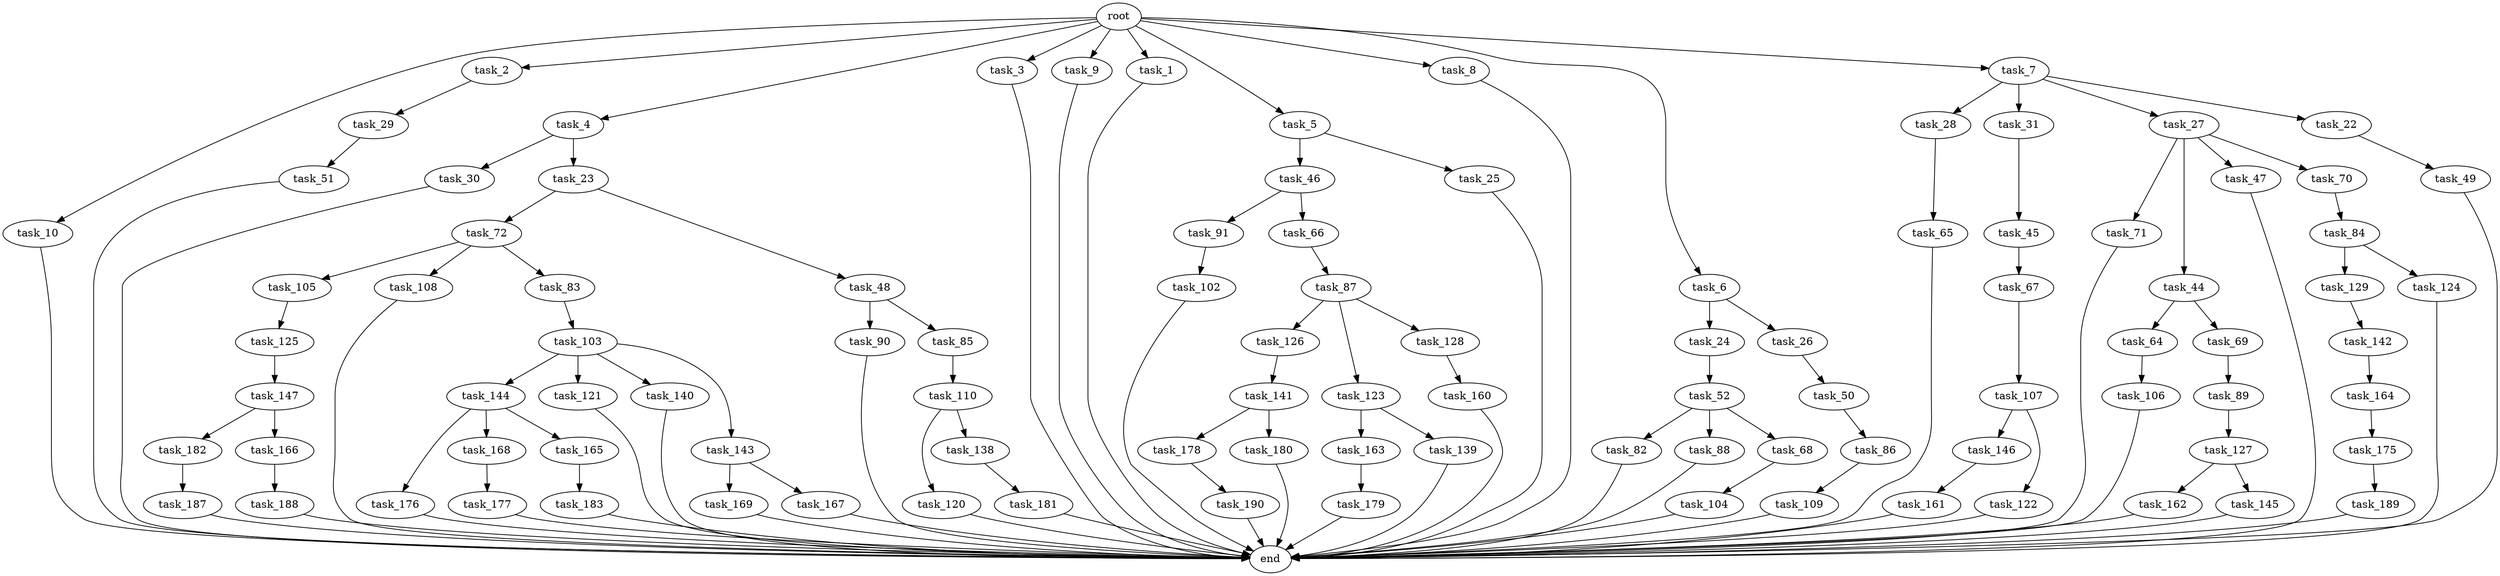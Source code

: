 digraph G {
  task_102 [size="68719476.736000"];
  task_65 [size="68719476.736000"];
  task_176 [size="841813590.016000"];
  task_162 [size="68719476.736000"];
  task_105 [size="1391569403.904000"];
  task_72 [size="841813590.016000"];
  task_182 [size="154618822.656000"];
  task_166 [size="154618822.656000"];
  task_45 [size="154618822.656000"];
  task_163 [size="1099511627.776000"];
  task_144 [size="154618822.656000"];
  task_46 [size="1099511627.776000"];
  task_179 [size="274877906.944000"];
  task_164 [size="1391569403.904000"];
  task_82 [size="68719476.736000"];
  task_10 [size="2.048000"];
  task_139 [size="1099511627.776000"];
  task_28 [size="154618822.656000"];
  task_50 [size="1099511627.776000"];
  task_71 [size="618475290.624000"];
  task_120 [size="154618822.656000"];
  task_31 [size="154618822.656000"];
  task_49 [size="618475290.624000"];
  task_146 [size="429496729.600000"];
  task_90 [size="618475290.624000"];
  task_106 [size="154618822.656000"];
  task_121 [size="154618822.656000"];
  task_140 [size="154618822.656000"];
  task_147 [size="1391569403.904000"];
  task_190 [size="618475290.624000"];
  task_122 [size="429496729.600000"];
  task_126 [size="1717986918.400000"];
  task_52 [size="68719476.736000"];
  task_2 [size="2.048000"];
  task_108 [size="1391569403.904000"];
  task_110 [size="68719476.736000"];
  task_109 [size="274877906.944000"];
  task_30 [size="618475290.624000"];
  task_177 [size="429496729.600000"];
  task_169 [size="1099511627.776000"];
  task_160 [size="68719476.736000"];
  task_104 [size="1717986918.400000"];
  task_4 [size="2.048000"];
  task_48 [size="841813590.016000"];
  task_27 [size="154618822.656000"];
  task_64 [size="274877906.944000"];
  task_44 [size="618475290.624000"];
  task_85 [size="618475290.624000"];
  task_23 [size="618475290.624000"];
  task_188 [size="429496729.600000"];
  task_103 [size="1391569403.904000"];
  task_181 [size="1717986918.400000"];
  task_91 [size="274877906.944000"];
  task_89 [size="68719476.736000"];
  task_24 [size="841813590.016000"];
  task_3 [size="2.048000"];
  task_9 [size="2.048000"];
  task_143 [size="154618822.656000"];
  task_25 [size="1099511627.776000"];
  task_86 [size="274877906.944000"];
  task_189 [size="1391569403.904000"];
  task_1 [size="2.048000"];
  task_107 [size="618475290.624000"];
  task_26 [size="841813590.016000"];
  task_69 [size="274877906.944000"];
  task_167 [size="1099511627.776000"];
  task_5 [size="2.048000"];
  task_88 [size="68719476.736000"];
  end [size="0.000000"];
  task_8 [size="2.048000"];
  task_87 [size="1391569403.904000"];
  task_141 [size="1717986918.400000"];
  task_84 [size="68719476.736000"];
  task_83 [size="1391569403.904000"];
  task_183 [size="841813590.016000"];
  task_142 [size="618475290.624000"];
  task_127 [size="1717986918.400000"];
  task_29 [size="68719476.736000"];
  task_145 [size="68719476.736000"];
  task_178 [size="274877906.944000"];
  task_138 [size="154618822.656000"];
  root [size="0.000000"];
  task_187 [size="1391569403.904000"];
  task_47 [size="618475290.624000"];
  task_123 [size="1717986918.400000"];
  task_128 [size="1717986918.400000"];
  task_180 [size="274877906.944000"];
  task_6 [size="2.048000"];
  task_70 [size="618475290.624000"];
  task_67 [size="68719476.736000"];
  task_129 [size="429496729.600000"];
  task_175 [size="429496729.600000"];
  task_7 [size="2.048000"];
  task_168 [size="841813590.016000"];
  task_165 [size="841813590.016000"];
  task_161 [size="618475290.624000"];
  task_51 [size="274877906.944000"];
  task_125 [size="1717986918.400000"];
  task_124 [size="429496729.600000"];
  task_68 [size="68719476.736000"];
  task_66 [size="274877906.944000"];
  task_22 [size="154618822.656000"];

  task_102 -> end [size="1.000000"];
  task_65 -> end [size="1.000000"];
  task_176 -> end [size="1.000000"];
  task_162 -> end [size="1.000000"];
  task_105 -> task_125 [size="838860800.000000"];
  task_72 -> task_105 [size="679477248.000000"];
  task_72 -> task_83 [size="679477248.000000"];
  task_72 -> task_108 [size="679477248.000000"];
  task_182 -> task_187 [size="679477248.000000"];
  task_166 -> task_188 [size="209715200.000000"];
  task_45 -> task_67 [size="33554432.000000"];
  task_163 -> task_179 [size="134217728.000000"];
  task_144 -> task_165 [size="411041792.000000"];
  task_144 -> task_168 [size="411041792.000000"];
  task_144 -> task_176 [size="411041792.000000"];
  task_46 -> task_91 [size="134217728.000000"];
  task_46 -> task_66 [size="134217728.000000"];
  task_179 -> end [size="1.000000"];
  task_164 -> task_175 [size="209715200.000000"];
  task_82 -> end [size="1.000000"];
  task_10 -> end [size="1.000000"];
  task_139 -> end [size="1.000000"];
  task_28 -> task_65 [size="33554432.000000"];
  task_50 -> task_86 [size="134217728.000000"];
  task_71 -> end [size="1.000000"];
  task_120 -> end [size="1.000000"];
  task_31 -> task_45 [size="75497472.000000"];
  task_49 -> end [size="1.000000"];
  task_146 -> task_161 [size="301989888.000000"];
  task_90 -> end [size="1.000000"];
  task_106 -> end [size="1.000000"];
  task_121 -> end [size="1.000000"];
  task_140 -> end [size="1.000000"];
  task_147 -> task_166 [size="75497472.000000"];
  task_147 -> task_182 [size="75497472.000000"];
  task_190 -> end [size="1.000000"];
  task_122 -> end [size="1.000000"];
  task_126 -> task_141 [size="838860800.000000"];
  task_52 -> task_82 [size="33554432.000000"];
  task_52 -> task_88 [size="33554432.000000"];
  task_52 -> task_68 [size="33554432.000000"];
  task_2 -> task_29 [size="33554432.000000"];
  task_108 -> end [size="1.000000"];
  task_110 -> task_120 [size="75497472.000000"];
  task_110 -> task_138 [size="75497472.000000"];
  task_109 -> end [size="1.000000"];
  task_30 -> end [size="1.000000"];
  task_177 -> end [size="1.000000"];
  task_169 -> end [size="1.000000"];
  task_160 -> end [size="1.000000"];
  task_104 -> end [size="1.000000"];
  task_4 -> task_23 [size="301989888.000000"];
  task_4 -> task_30 [size="301989888.000000"];
  task_48 -> task_90 [size="301989888.000000"];
  task_48 -> task_85 [size="301989888.000000"];
  task_27 -> task_70 [size="301989888.000000"];
  task_27 -> task_44 [size="301989888.000000"];
  task_27 -> task_71 [size="301989888.000000"];
  task_27 -> task_47 [size="301989888.000000"];
  task_64 -> task_106 [size="75497472.000000"];
  task_44 -> task_69 [size="134217728.000000"];
  task_44 -> task_64 [size="134217728.000000"];
  task_85 -> task_110 [size="33554432.000000"];
  task_23 -> task_48 [size="411041792.000000"];
  task_23 -> task_72 [size="411041792.000000"];
  task_188 -> end [size="1.000000"];
  task_103 -> task_140 [size="75497472.000000"];
  task_103 -> task_121 [size="75497472.000000"];
  task_103 -> task_144 [size="75497472.000000"];
  task_103 -> task_143 [size="75497472.000000"];
  task_181 -> end [size="1.000000"];
  task_91 -> task_102 [size="33554432.000000"];
  task_89 -> task_127 [size="838860800.000000"];
  task_24 -> task_52 [size="33554432.000000"];
  task_3 -> end [size="1.000000"];
  task_9 -> end [size="1.000000"];
  task_143 -> task_169 [size="536870912.000000"];
  task_143 -> task_167 [size="536870912.000000"];
  task_25 -> end [size="1.000000"];
  task_86 -> task_109 [size="134217728.000000"];
  task_189 -> end [size="1.000000"];
  task_1 -> end [size="1.000000"];
  task_107 -> task_146 [size="209715200.000000"];
  task_107 -> task_122 [size="209715200.000000"];
  task_26 -> task_50 [size="536870912.000000"];
  task_69 -> task_89 [size="33554432.000000"];
  task_167 -> end [size="1.000000"];
  task_5 -> task_25 [size="536870912.000000"];
  task_5 -> task_46 [size="536870912.000000"];
  task_88 -> end [size="1.000000"];
  task_8 -> end [size="1.000000"];
  task_87 -> task_128 [size="838860800.000000"];
  task_87 -> task_126 [size="838860800.000000"];
  task_87 -> task_123 [size="838860800.000000"];
  task_141 -> task_180 [size="134217728.000000"];
  task_141 -> task_178 [size="134217728.000000"];
  task_84 -> task_124 [size="209715200.000000"];
  task_84 -> task_129 [size="209715200.000000"];
  task_83 -> task_103 [size="679477248.000000"];
  task_183 -> end [size="1.000000"];
  task_142 -> task_164 [size="679477248.000000"];
  task_127 -> task_145 [size="33554432.000000"];
  task_127 -> task_162 [size="33554432.000000"];
  task_29 -> task_51 [size="134217728.000000"];
  task_145 -> end [size="1.000000"];
  task_178 -> task_190 [size="301989888.000000"];
  task_138 -> task_181 [size="838860800.000000"];
  root -> task_2 [size="1.000000"];
  root -> task_6 [size="1.000000"];
  root -> task_4 [size="1.000000"];
  root -> task_5 [size="1.000000"];
  root -> task_10 [size="1.000000"];
  root -> task_3 [size="1.000000"];
  root -> task_9 [size="1.000000"];
  root -> task_8 [size="1.000000"];
  root -> task_7 [size="1.000000"];
  root -> task_1 [size="1.000000"];
  task_187 -> end [size="1.000000"];
  task_47 -> end [size="1.000000"];
  task_123 -> task_139 [size="536870912.000000"];
  task_123 -> task_163 [size="536870912.000000"];
  task_128 -> task_160 [size="33554432.000000"];
  task_180 -> end [size="1.000000"];
  task_6 -> task_26 [size="411041792.000000"];
  task_6 -> task_24 [size="411041792.000000"];
  task_70 -> task_84 [size="33554432.000000"];
  task_67 -> task_107 [size="301989888.000000"];
  task_129 -> task_142 [size="301989888.000000"];
  task_175 -> task_189 [size="679477248.000000"];
  task_7 -> task_28 [size="75497472.000000"];
  task_7 -> task_22 [size="75497472.000000"];
  task_7 -> task_31 [size="75497472.000000"];
  task_7 -> task_27 [size="75497472.000000"];
  task_168 -> task_177 [size="209715200.000000"];
  task_165 -> task_183 [size="411041792.000000"];
  task_161 -> end [size="1.000000"];
  task_51 -> end [size="1.000000"];
  task_125 -> task_147 [size="679477248.000000"];
  task_124 -> end [size="1.000000"];
  task_68 -> task_104 [size="838860800.000000"];
  task_66 -> task_87 [size="679477248.000000"];
  task_22 -> task_49 [size="301989888.000000"];
}

